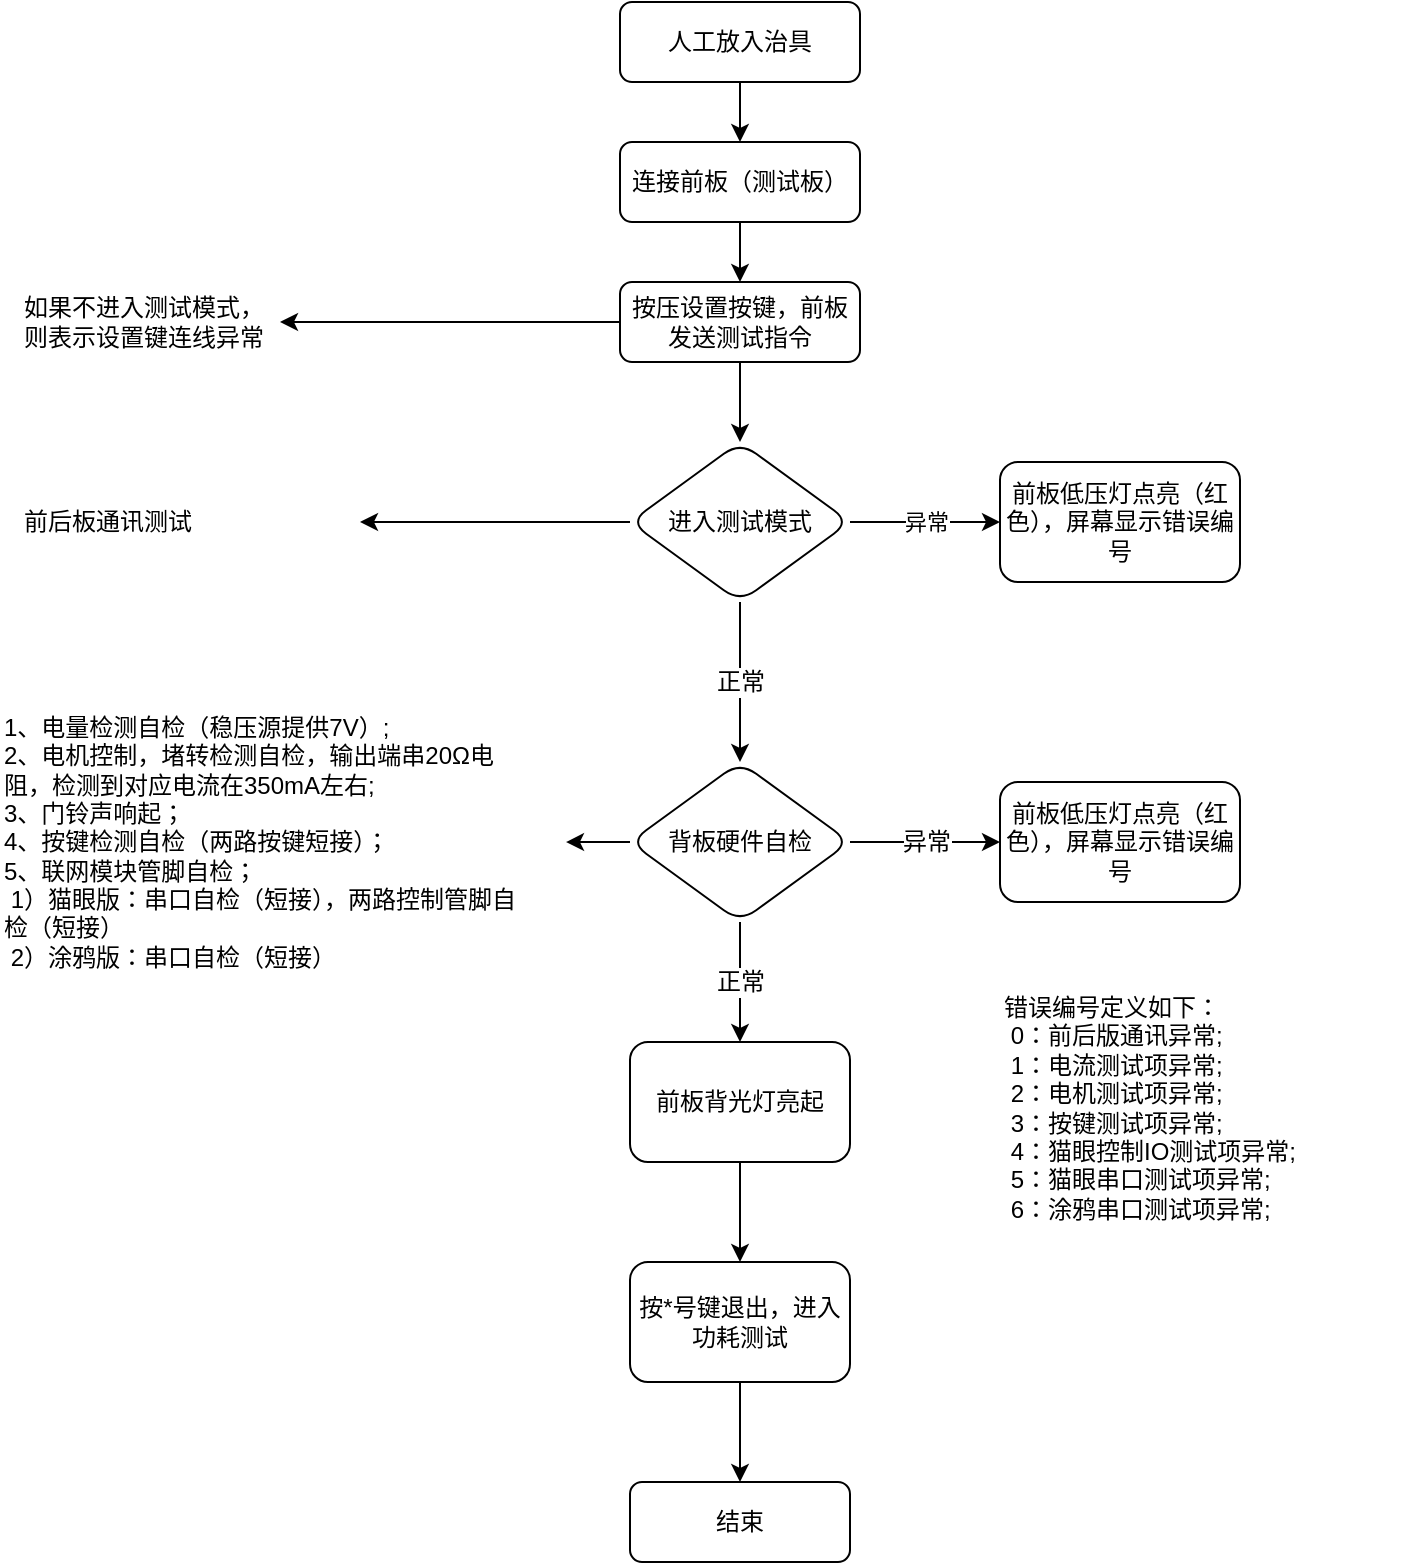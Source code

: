 <mxfile version="15.5.5" type="github">
  <diagram id="C5RBs43oDa-KdzZeNtuy" name="背板测试流程">
    <mxGraphModel dx="922" dy="567" grid="1" gridSize="10" guides="1" tooltips="1" connect="1" arrows="1" fold="1" page="1" pageScale="1" pageWidth="827" pageHeight="1169" math="0" shadow="0">
      <root>
        <mxCell id="WIyWlLk6GJQsqaUBKTNV-0" />
        <mxCell id="WIyWlLk6GJQsqaUBKTNV-1" parent="WIyWlLk6GJQsqaUBKTNV-0" />
        <mxCell id="U5By7kQHrwsn1RTSyT56-1" value="人工放入治具" style="rounded=1;whiteSpace=wrap;html=1;" vertex="1" parent="WIyWlLk6GJQsqaUBKTNV-1">
          <mxGeometry x="320" y="20" width="120" height="40" as="geometry" />
        </mxCell>
        <mxCell id="U5By7kQHrwsn1RTSyT56-2" value="" style="endArrow=classic;html=1;rounded=0;exitX=0.5;exitY=1;exitDx=0;exitDy=0;entryX=0.5;entryY=0;entryDx=0;entryDy=0;" edge="1" parent="WIyWlLk6GJQsqaUBKTNV-1" source="U5By7kQHrwsn1RTSyT56-1" target="U5By7kQHrwsn1RTSyT56-3">
          <mxGeometry width="50" height="50" relative="1" as="geometry">
            <mxPoint x="540" y="250" as="sourcePoint" />
            <mxPoint x="400" y="110" as="targetPoint" />
          </mxGeometry>
        </mxCell>
        <mxCell id="U5By7kQHrwsn1RTSyT56-6" value="" style="edgeStyle=orthogonalEdgeStyle;rounded=0;orthogonalLoop=1;jettySize=auto;html=1;" edge="1" parent="WIyWlLk6GJQsqaUBKTNV-1" source="U5By7kQHrwsn1RTSyT56-3" target="U5By7kQHrwsn1RTSyT56-5">
          <mxGeometry relative="1" as="geometry" />
        </mxCell>
        <mxCell id="U5By7kQHrwsn1RTSyT56-3" value="连接前板（测试板）" style="rounded=1;whiteSpace=wrap;html=1;" vertex="1" parent="WIyWlLk6GJQsqaUBKTNV-1">
          <mxGeometry x="320" y="90" width="120" height="40" as="geometry" />
        </mxCell>
        <mxCell id="U5By7kQHrwsn1RTSyT56-8" value="" style="edgeStyle=orthogonalEdgeStyle;rounded=0;orthogonalLoop=1;jettySize=auto;html=1;" edge="1" parent="WIyWlLk6GJQsqaUBKTNV-1" source="U5By7kQHrwsn1RTSyT56-5" target="U5By7kQHrwsn1RTSyT56-7">
          <mxGeometry relative="1" as="geometry">
            <Array as="points">
              <mxPoint x="380" y="230" />
              <mxPoint x="380" y="230" />
            </Array>
          </mxGeometry>
        </mxCell>
        <mxCell id="U5By7kQHrwsn1RTSyT56-42" value="" style="edgeStyle=orthogonalEdgeStyle;rounded=0;orthogonalLoop=1;jettySize=auto;html=1;fontSize=12;" edge="1" parent="WIyWlLk6GJQsqaUBKTNV-1" source="U5By7kQHrwsn1RTSyT56-5" target="U5By7kQHrwsn1RTSyT56-41">
          <mxGeometry relative="1" as="geometry" />
        </mxCell>
        <mxCell id="U5By7kQHrwsn1RTSyT56-5" value="按压设置按键，前板发送测试指令" style="whiteSpace=wrap;html=1;rounded=1;" vertex="1" parent="WIyWlLk6GJQsqaUBKTNV-1">
          <mxGeometry x="320" y="160" width="120" height="40" as="geometry" />
        </mxCell>
        <mxCell id="U5By7kQHrwsn1RTSyT56-10" value="异常" style="edgeStyle=orthogonalEdgeStyle;rounded=0;orthogonalLoop=1;jettySize=auto;html=1;" edge="1" parent="WIyWlLk6GJQsqaUBKTNV-1" source="U5By7kQHrwsn1RTSyT56-7" target="U5By7kQHrwsn1RTSyT56-9">
          <mxGeometry relative="1" as="geometry" />
        </mxCell>
        <mxCell id="U5By7kQHrwsn1RTSyT56-16" value="" style="edgeStyle=orthogonalEdgeStyle;rounded=0;orthogonalLoop=1;jettySize=auto;html=1;fontSize=16;entryX=1;entryY=0.5;entryDx=0;entryDy=0;" edge="1" parent="WIyWlLk6GJQsqaUBKTNV-1" source="U5By7kQHrwsn1RTSyT56-7" target="U5By7kQHrwsn1RTSyT56-24">
          <mxGeometry relative="1" as="geometry">
            <mxPoint x="210" y="270" as="targetPoint" />
          </mxGeometry>
        </mxCell>
        <mxCell id="U5By7kQHrwsn1RTSyT56-7" value="进入测试模式" style="rhombus;whiteSpace=wrap;html=1;rounded=1;" vertex="1" parent="WIyWlLk6GJQsqaUBKTNV-1">
          <mxGeometry x="325" y="240" width="110" height="80" as="geometry" />
        </mxCell>
        <mxCell id="U5By7kQHrwsn1RTSyT56-9" value="前板低压灯点亮（红色），屏幕显示错误编号" style="whiteSpace=wrap;html=1;rounded=1;" vertex="1" parent="WIyWlLk6GJQsqaUBKTNV-1">
          <mxGeometry x="510" y="250" width="120" height="60" as="geometry" />
        </mxCell>
        <mxCell id="U5By7kQHrwsn1RTSyT56-27" value="正常" style="edgeStyle=orthogonalEdgeStyle;rounded=0;orthogonalLoop=1;jettySize=auto;html=1;fontSize=12;exitX=0.5;exitY=1;exitDx=0;exitDy=0;" edge="1" parent="WIyWlLk6GJQsqaUBKTNV-1" source="U5By7kQHrwsn1RTSyT56-7" target="U5By7kQHrwsn1RTSyT56-26">
          <mxGeometry relative="1" as="geometry">
            <mxPoint x="375" y="430" as="sourcePoint" />
          </mxGeometry>
        </mxCell>
        <mxCell id="U5By7kQHrwsn1RTSyT56-24" value="前后板通讯测试" style="text;html=1;strokeColor=none;fillColor=none;align=left;verticalAlign=middle;whiteSpace=wrap;rounded=0;fontSize=12;" vertex="1" parent="WIyWlLk6GJQsqaUBKTNV-1">
          <mxGeometry x="20" y="257.5" width="170" height="45" as="geometry" />
        </mxCell>
        <mxCell id="U5By7kQHrwsn1RTSyT56-29" value="异常" style="edgeStyle=orthogonalEdgeStyle;rounded=0;orthogonalLoop=1;jettySize=auto;html=1;fontSize=12;" edge="1" parent="WIyWlLk6GJQsqaUBKTNV-1" source="U5By7kQHrwsn1RTSyT56-26" target="U5By7kQHrwsn1RTSyT56-28">
          <mxGeometry relative="1" as="geometry" />
        </mxCell>
        <mxCell id="U5By7kQHrwsn1RTSyT56-31" value="" style="edgeStyle=orthogonalEdgeStyle;rounded=0;orthogonalLoop=1;jettySize=auto;html=1;fontSize=12;" edge="1" parent="WIyWlLk6GJQsqaUBKTNV-1" source="U5By7kQHrwsn1RTSyT56-26">
          <mxGeometry relative="1" as="geometry">
            <mxPoint x="293" y="440.059" as="targetPoint" />
          </mxGeometry>
        </mxCell>
        <mxCell id="U5By7kQHrwsn1RTSyT56-34" value="正常" style="edgeStyle=orthogonalEdgeStyle;rounded=0;orthogonalLoop=1;jettySize=auto;html=1;fontSize=12;" edge="1" parent="WIyWlLk6GJQsqaUBKTNV-1" source="U5By7kQHrwsn1RTSyT56-26" target="U5By7kQHrwsn1RTSyT56-35">
          <mxGeometry relative="1" as="geometry">
            <mxPoint x="380" y="640" as="targetPoint" />
          </mxGeometry>
        </mxCell>
        <mxCell id="U5By7kQHrwsn1RTSyT56-26" value="背板硬件自检" style="rhombus;whiteSpace=wrap;html=1;rounded=1;" vertex="1" parent="WIyWlLk6GJQsqaUBKTNV-1">
          <mxGeometry x="325" y="400" width="110" height="80" as="geometry" />
        </mxCell>
        <mxCell id="U5By7kQHrwsn1RTSyT56-28" value="&lt;span&gt;前板低压灯点亮（红色），&lt;/span&gt;屏幕显示错误编号" style="whiteSpace=wrap;html=1;rounded=1;" vertex="1" parent="WIyWlLk6GJQsqaUBKTNV-1">
          <mxGeometry x="510" y="410" width="120" height="60" as="geometry" />
        </mxCell>
        <mxCell id="U5By7kQHrwsn1RTSyT56-30" value="1、电量检测自检（稳压源提供7V）;&lt;br&gt;2、电机控制，堵转检测自检，输出端串20Ω电阻，检测到对应电流在350mA左右;&lt;br&gt;3、门铃声响起；&lt;br&gt;4、按键检测自检（两路按键短接）；&lt;br&gt;5、联网模块管脚自检；&lt;br&gt;&lt;span style=&quot;white-space: pre&quot;&gt;	&lt;/span&gt;1）猫眼版：串口自检（短接），两路控制管脚自检（短接）&lt;br&gt;&lt;span style=&quot;white-space: pre&quot;&gt;	&lt;/span&gt;2）涂鸦版：串口自检（短接）" style="text;html=1;strokeColor=none;fillColor=none;align=left;verticalAlign=middle;whiteSpace=wrap;rounded=0;fontSize=12;" vertex="1" parent="WIyWlLk6GJQsqaUBKTNV-1">
          <mxGeometry x="10" y="325" width="260" height="230" as="geometry" />
        </mxCell>
        <mxCell id="U5By7kQHrwsn1RTSyT56-37" value="" style="edgeStyle=orthogonalEdgeStyle;rounded=0;orthogonalLoop=1;jettySize=auto;html=1;fontSize=12;" edge="1" parent="WIyWlLk6GJQsqaUBKTNV-1" source="U5By7kQHrwsn1RTSyT56-35" target="U5By7kQHrwsn1RTSyT56-36">
          <mxGeometry relative="1" as="geometry" />
        </mxCell>
        <mxCell id="U5By7kQHrwsn1RTSyT56-35" value="前板背光灯亮起" style="rounded=1;whiteSpace=wrap;html=1;fontSize=12;align=center;" vertex="1" parent="WIyWlLk6GJQsqaUBKTNV-1">
          <mxGeometry x="325" y="540" width="110" height="60" as="geometry" />
        </mxCell>
        <mxCell id="U5By7kQHrwsn1RTSyT56-39" value="" style="edgeStyle=orthogonalEdgeStyle;rounded=0;orthogonalLoop=1;jettySize=auto;html=1;fontSize=12;" edge="1" parent="WIyWlLk6GJQsqaUBKTNV-1" source="U5By7kQHrwsn1RTSyT56-36" target="U5By7kQHrwsn1RTSyT56-38">
          <mxGeometry relative="1" as="geometry" />
        </mxCell>
        <mxCell id="U5By7kQHrwsn1RTSyT56-36" value="按*号键退出，进入功耗测试" style="whiteSpace=wrap;html=1;rounded=1;" vertex="1" parent="WIyWlLk6GJQsqaUBKTNV-1">
          <mxGeometry x="325" y="650" width="110" height="60" as="geometry" />
        </mxCell>
        <mxCell id="U5By7kQHrwsn1RTSyT56-38" value="结束" style="whiteSpace=wrap;html=1;rounded=1;" vertex="1" parent="WIyWlLk6GJQsqaUBKTNV-1">
          <mxGeometry x="325" y="760" width="110" height="40" as="geometry" />
        </mxCell>
        <mxCell id="U5By7kQHrwsn1RTSyT56-41" value="如果不进入测试模式，则表示设置键连线异常" style="text;html=1;strokeColor=none;fillColor=none;align=left;verticalAlign=middle;whiteSpace=wrap;rounded=0;fontSize=12;" vertex="1" parent="WIyWlLk6GJQsqaUBKTNV-1">
          <mxGeometry x="20" y="150" width="130" height="60" as="geometry" />
        </mxCell>
        <mxCell id="U5By7kQHrwsn1RTSyT56-43" value="错误编号定义如下：&lt;br&gt;&lt;span style=&quot;white-space: pre&quot;&gt;	&lt;/span&gt;0：前后版通讯异常;&lt;br&gt;&lt;span style=&quot;white-space: pre&quot;&gt;	&lt;/span&gt;1：电流测试项异常;&lt;br&gt;&lt;span style=&quot;white-space: pre&quot;&gt;	&lt;/span&gt;2：电机测试项异常;&lt;br&gt;&lt;span style=&quot;white-space: pre&quot;&gt;	&lt;/span&gt;3：按键测试项异常;&lt;br&gt;&lt;span style=&quot;white-space: pre&quot;&gt;	&lt;/span&gt;4：猫眼控制IO测试项异常;&lt;br&gt;&lt;span style=&quot;white-space: pre&quot;&gt;	&lt;/span&gt;5：猫眼串口测试项异常;&lt;br&gt;&lt;span style=&quot;white-space: pre&quot;&gt;	&lt;/span&gt;6：涂鸦串口测试项异常;" style="text;html=1;strokeColor=none;fillColor=none;align=left;verticalAlign=middle;whiteSpace=wrap;rounded=0;fontSize=12;" vertex="1" parent="WIyWlLk6GJQsqaUBKTNV-1">
          <mxGeometry x="510" y="495" width="210" height="155" as="geometry" />
        </mxCell>
      </root>
    </mxGraphModel>
  </diagram>
</mxfile>
